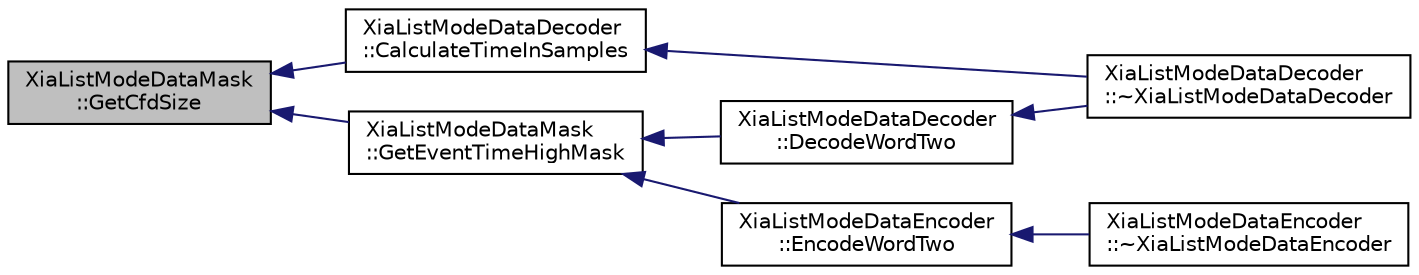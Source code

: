 digraph "XiaListModeDataMask::GetCfdSize"
{
  edge [fontname="Helvetica",fontsize="10",labelfontname="Helvetica",labelfontsize="10"];
  node [fontname="Helvetica",fontsize="10",shape=record];
  rankdir="LR";
  Node1 [label="XiaListModeDataMask\l::GetCfdSize",height=0.2,width=0.4,color="black", fillcolor="grey75", style="filled", fontcolor="black"];
  Node1 -> Node2 [dir="back",color="midnightblue",fontsize="10",style="solid",fontname="Helvetica"];
  Node2 [label="XiaListModeDataDecoder\l::CalculateTimeInSamples",height=0.2,width=0.4,color="black", fillcolor="white", style="filled",URL="$df/dea/class_xia_list_mode_data_decoder.html#ae7c0efcc49f25fd5b13845ba78b70f4b"];
  Node2 -> Node3 [dir="back",color="midnightblue",fontsize="10",style="solid",fontname="Helvetica"];
  Node3 [label="XiaListModeDataDecoder\l::~XiaListModeDataDecoder",height=0.2,width=0.4,color="black", fillcolor="white", style="filled",URL="$df/dea/class_xia_list_mode_data_decoder.html#a31629a35b4ce7c55e85aec7d8119d281",tooltip="Default destructor. "];
  Node1 -> Node4 [dir="back",color="midnightblue",fontsize="10",style="solid",fontname="Helvetica"];
  Node4 [label="XiaListModeDataMask\l::GetEventTimeHighMask",height=0.2,width=0.4,color="black", fillcolor="white", style="filled",URL="$dc/d76/class_xia_list_mode_data_mask.html#a222b7a8ecedae77bc02983ca8188737c"];
  Node4 -> Node5 [dir="back",color="midnightblue",fontsize="10",style="solid",fontname="Helvetica"];
  Node5 [label="XiaListModeDataDecoder\l::DecodeWordTwo",height=0.2,width=0.4,color="black", fillcolor="white", style="filled",URL="$df/dea/class_xia_list_mode_data_decoder.html#abdbdbd7e8fac0ef5926fdbb86ec94a17"];
  Node5 -> Node3 [dir="back",color="midnightblue",fontsize="10",style="solid",fontname="Helvetica"];
  Node4 -> Node6 [dir="back",color="midnightblue",fontsize="10",style="solid",fontname="Helvetica"];
  Node6 [label="XiaListModeDataEncoder\l::EncodeWordTwo",height=0.2,width=0.4,color="black", fillcolor="white", style="filled",URL="$df/d1a/class_xia_list_mode_data_encoder.html#af44e2798aca39627474cb444fd28cab4"];
  Node6 -> Node7 [dir="back",color="midnightblue",fontsize="10",style="solid",fontname="Helvetica"];
  Node7 [label="XiaListModeDataEncoder\l::~XiaListModeDataEncoder",height=0.2,width=0.4,color="black", fillcolor="white", style="filled",URL="$df/d1a/class_xia_list_mode_data_encoder.html#a122e039afbbef6a4ed4258544ec46a18",tooltip="Default destructor. "];
}
